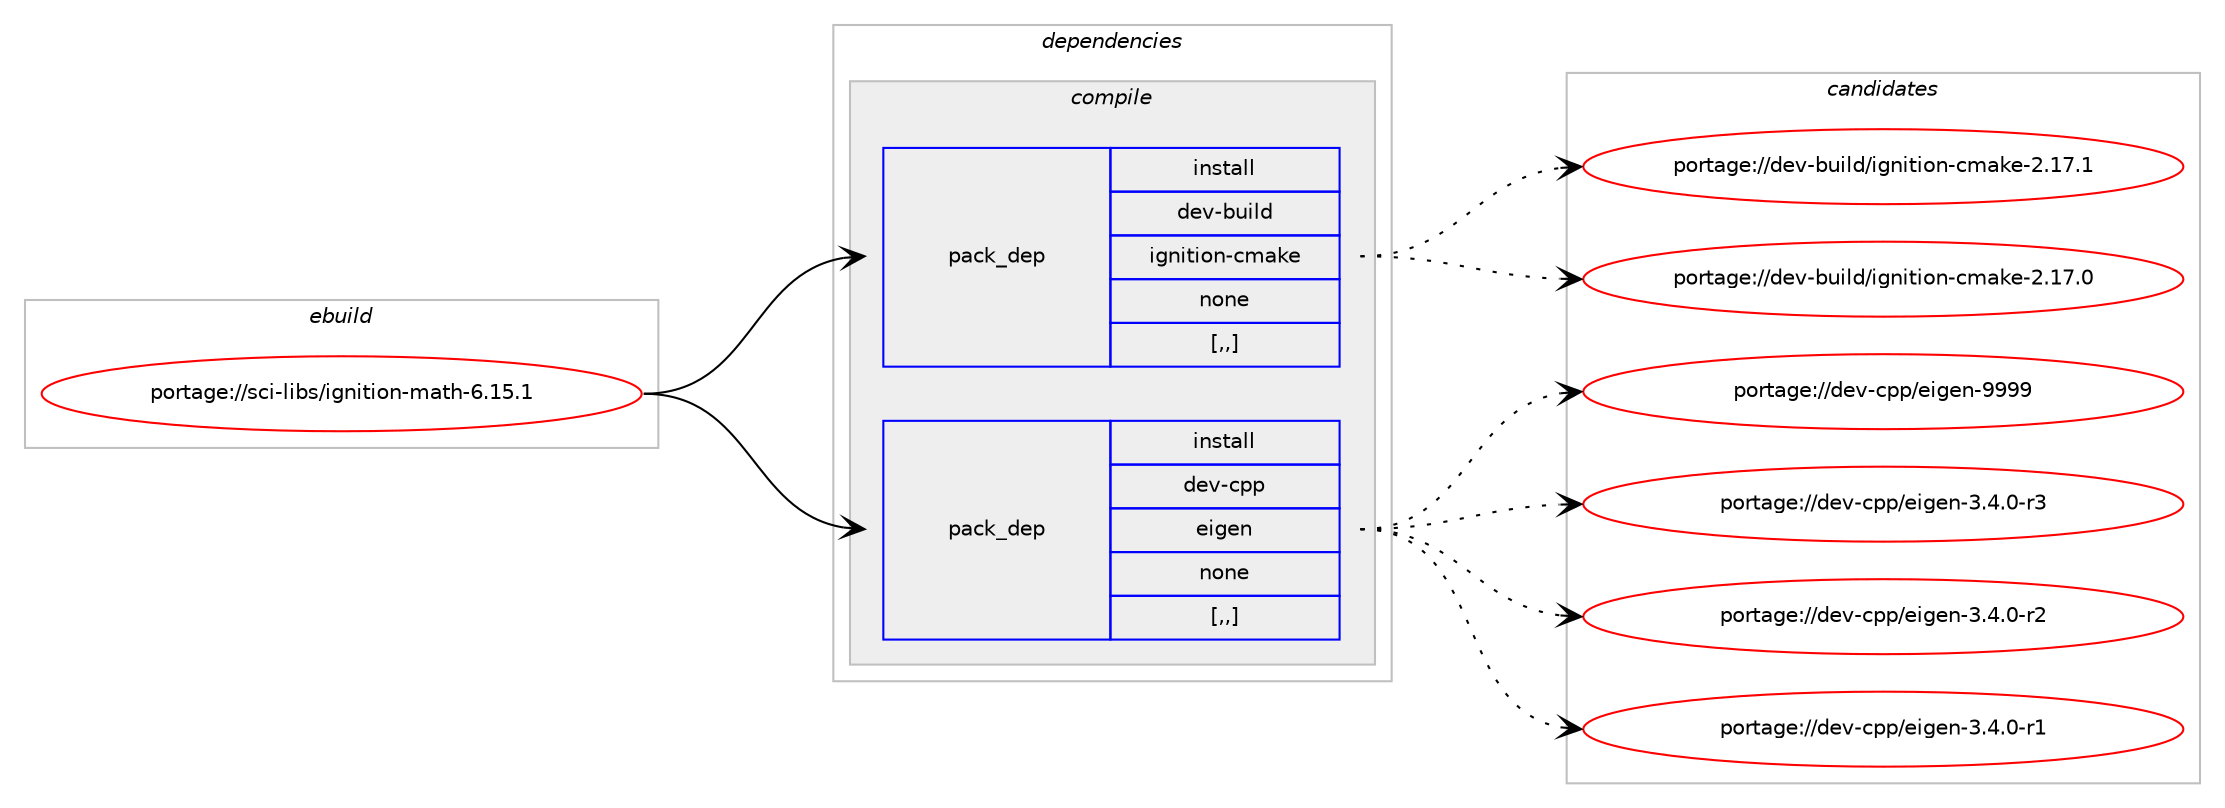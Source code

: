 digraph prolog {

# *************
# Graph options
# *************

newrank=true;
concentrate=true;
compound=true;
graph [rankdir=LR,fontname=Helvetica,fontsize=10,ranksep=1.5];#, ranksep=2.5, nodesep=0.2];
edge  [arrowhead=vee];
node  [fontname=Helvetica,fontsize=10];

# **********
# The ebuild
# **********

subgraph cluster_leftcol {
color=gray;
label=<<i>ebuild</i>>;
id [label="portage://sci-libs/ignition-math-6.15.1", color=red, width=4, href="../sci-libs/ignition-math-6.15.1.svg"];
}

# ****************
# The dependencies
# ****************

subgraph cluster_midcol {
color=gray;
label=<<i>dependencies</i>>;
subgraph cluster_compile {
fillcolor="#eeeeee";
style=filled;
label=<<i>compile</i>>;
subgraph pack293607 {
dependency403120 [label=<<TABLE BORDER="0" CELLBORDER="1" CELLSPACING="0" CELLPADDING="4" WIDTH="220"><TR><TD ROWSPAN="6" CELLPADDING="30">pack_dep</TD></TR><TR><TD WIDTH="110">install</TD></TR><TR><TD>dev-build</TD></TR><TR><TD>ignition-cmake</TD></TR><TR><TD>none</TD></TR><TR><TD>[,,]</TD></TR></TABLE>>, shape=none, color=blue];
}
id:e -> dependency403120:w [weight=20,style="solid",arrowhead="vee"];
subgraph pack293608 {
dependency403121 [label=<<TABLE BORDER="0" CELLBORDER="1" CELLSPACING="0" CELLPADDING="4" WIDTH="220"><TR><TD ROWSPAN="6" CELLPADDING="30">pack_dep</TD></TR><TR><TD WIDTH="110">install</TD></TR><TR><TD>dev-cpp</TD></TR><TR><TD>eigen</TD></TR><TR><TD>none</TD></TR><TR><TD>[,,]</TD></TR></TABLE>>, shape=none, color=blue];
}
id:e -> dependency403121:w [weight=20,style="solid",arrowhead="vee"];
}
subgraph cluster_compileandrun {
fillcolor="#eeeeee";
style=filled;
label=<<i>compile and run</i>>;
}
subgraph cluster_run {
fillcolor="#eeeeee";
style=filled;
label=<<i>run</i>>;
}
}

# **************
# The candidates
# **************

subgraph cluster_choices {
rank=same;
color=gray;
label=<<i>candidates</i>>;

subgraph choice293607 {
color=black;
nodesep=1;
choice10010111845981171051081004710510311010511610511111045991099710710145504649554649 [label="portage://dev-build/ignition-cmake-2.17.1", color=red, width=4,href="../dev-build/ignition-cmake-2.17.1.svg"];
choice10010111845981171051081004710510311010511610511111045991099710710145504649554648 [label="portage://dev-build/ignition-cmake-2.17.0", color=red, width=4,href="../dev-build/ignition-cmake-2.17.0.svg"];
dependency403120:e -> choice10010111845981171051081004710510311010511610511111045991099710710145504649554649:w [style=dotted,weight="100"];
dependency403120:e -> choice10010111845981171051081004710510311010511610511111045991099710710145504649554648:w [style=dotted,weight="100"];
}
subgraph choice293608 {
color=black;
nodesep=1;
choice1001011184599112112471011051031011104557575757 [label="portage://dev-cpp/eigen-9999", color=red, width=4,href="../dev-cpp/eigen-9999.svg"];
choice1001011184599112112471011051031011104551465246484511451 [label="portage://dev-cpp/eigen-3.4.0-r3", color=red, width=4,href="../dev-cpp/eigen-3.4.0-r3.svg"];
choice1001011184599112112471011051031011104551465246484511450 [label="portage://dev-cpp/eigen-3.4.0-r2", color=red, width=4,href="../dev-cpp/eigen-3.4.0-r2.svg"];
choice1001011184599112112471011051031011104551465246484511449 [label="portage://dev-cpp/eigen-3.4.0-r1", color=red, width=4,href="../dev-cpp/eigen-3.4.0-r1.svg"];
dependency403121:e -> choice1001011184599112112471011051031011104557575757:w [style=dotted,weight="100"];
dependency403121:e -> choice1001011184599112112471011051031011104551465246484511451:w [style=dotted,weight="100"];
dependency403121:e -> choice1001011184599112112471011051031011104551465246484511450:w [style=dotted,weight="100"];
dependency403121:e -> choice1001011184599112112471011051031011104551465246484511449:w [style=dotted,weight="100"];
}
}

}
